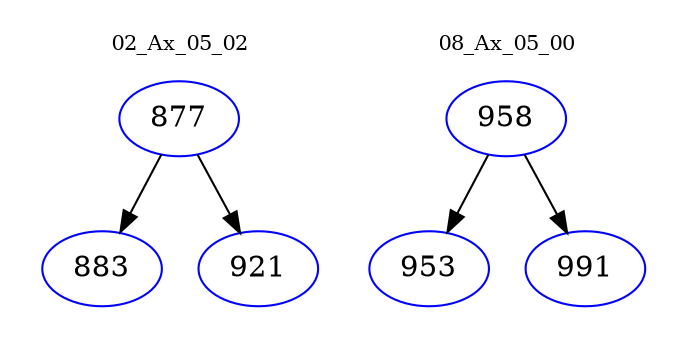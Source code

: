 digraph{
subgraph cluster_0 {
color = white
label = "02_Ax_05_02";
fontsize=10;
T0_877 [label="877", color="blue"]
T0_877 -> T0_883 [color="black"]
T0_883 [label="883", color="blue"]
T0_877 -> T0_921 [color="black"]
T0_921 [label="921", color="blue"]
}
subgraph cluster_1 {
color = white
label = "08_Ax_05_00";
fontsize=10;
T1_958 [label="958", color="blue"]
T1_958 -> T1_953 [color="black"]
T1_953 [label="953", color="blue"]
T1_958 -> T1_991 [color="black"]
T1_991 [label="991", color="blue"]
}
}
